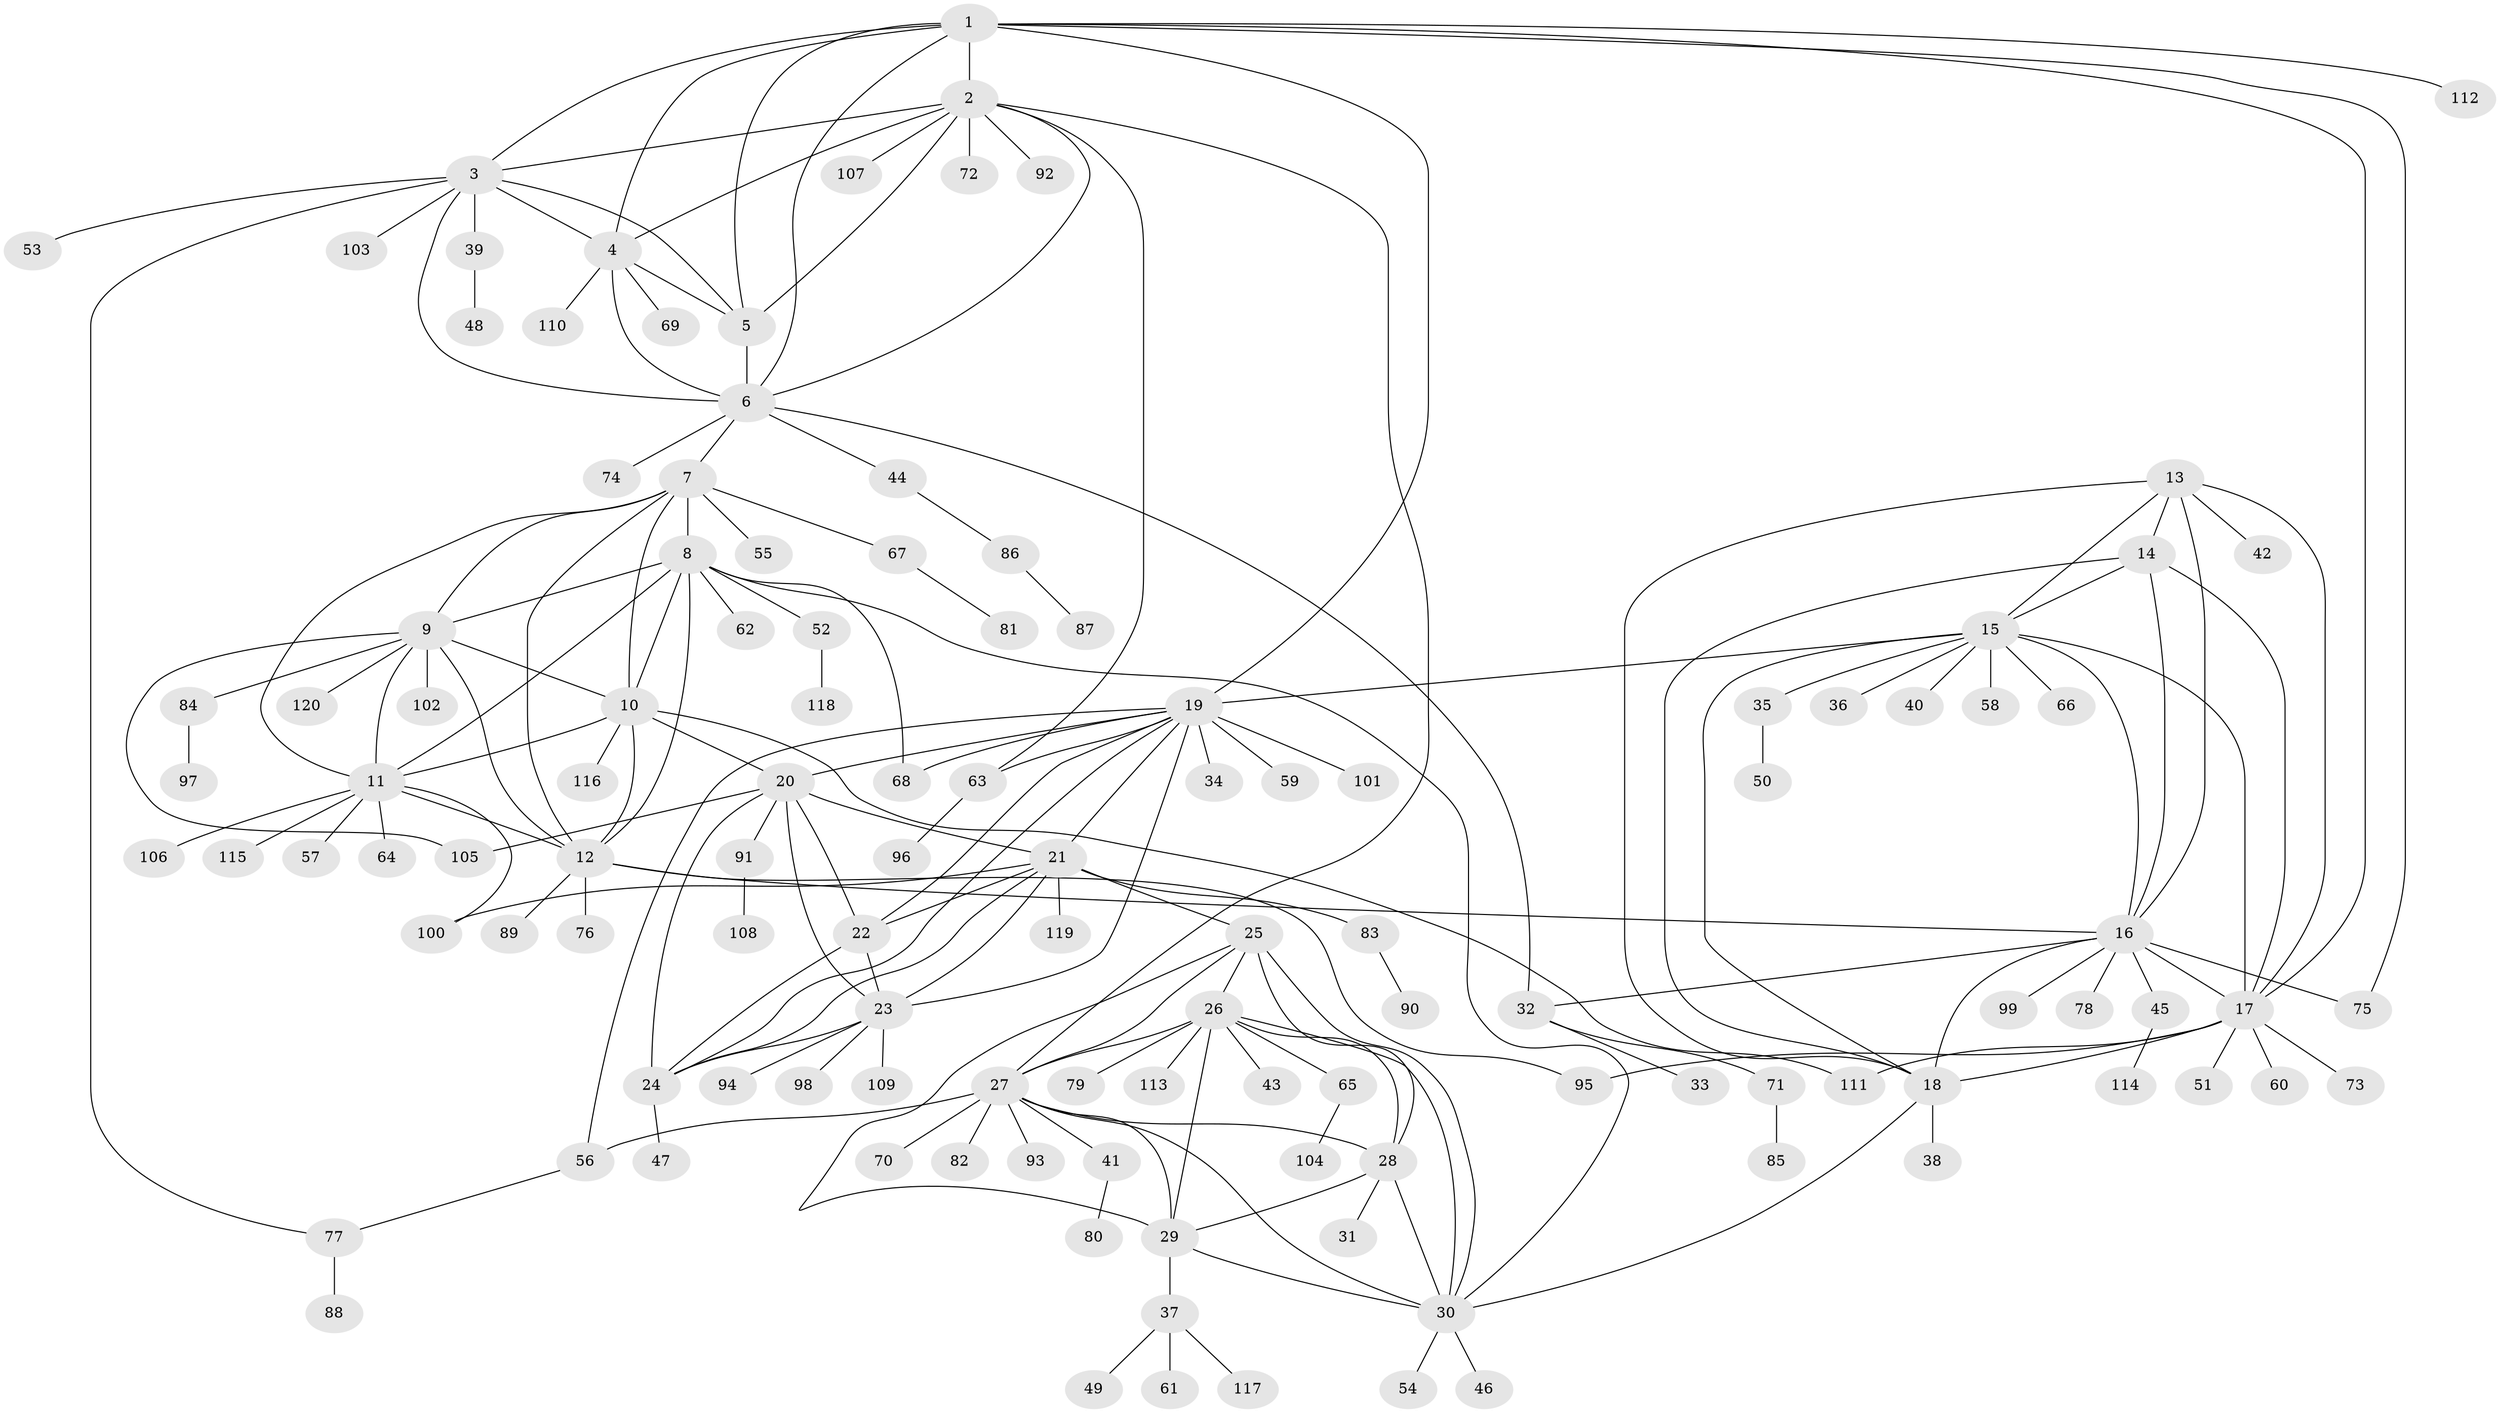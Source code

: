 // Generated by graph-tools (version 1.1) at 2025/37/03/09/25 02:37:12]
// undirected, 120 vertices, 185 edges
graph export_dot {
graph [start="1"]
  node [color=gray90,style=filled];
  1;
  2;
  3;
  4;
  5;
  6;
  7;
  8;
  9;
  10;
  11;
  12;
  13;
  14;
  15;
  16;
  17;
  18;
  19;
  20;
  21;
  22;
  23;
  24;
  25;
  26;
  27;
  28;
  29;
  30;
  31;
  32;
  33;
  34;
  35;
  36;
  37;
  38;
  39;
  40;
  41;
  42;
  43;
  44;
  45;
  46;
  47;
  48;
  49;
  50;
  51;
  52;
  53;
  54;
  55;
  56;
  57;
  58;
  59;
  60;
  61;
  62;
  63;
  64;
  65;
  66;
  67;
  68;
  69;
  70;
  71;
  72;
  73;
  74;
  75;
  76;
  77;
  78;
  79;
  80;
  81;
  82;
  83;
  84;
  85;
  86;
  87;
  88;
  89;
  90;
  91;
  92;
  93;
  94;
  95;
  96;
  97;
  98;
  99;
  100;
  101;
  102;
  103;
  104;
  105;
  106;
  107;
  108;
  109;
  110;
  111;
  112;
  113;
  114;
  115;
  116;
  117;
  118;
  119;
  120;
  1 -- 2;
  1 -- 3;
  1 -- 4;
  1 -- 5;
  1 -- 6;
  1 -- 17;
  1 -- 19;
  1 -- 75;
  1 -- 112;
  2 -- 3;
  2 -- 4;
  2 -- 5;
  2 -- 6;
  2 -- 27;
  2 -- 63;
  2 -- 72;
  2 -- 92;
  2 -- 107;
  3 -- 4;
  3 -- 5;
  3 -- 6;
  3 -- 39;
  3 -- 53;
  3 -- 77;
  3 -- 103;
  4 -- 5;
  4 -- 6;
  4 -- 69;
  4 -- 110;
  5 -- 6;
  6 -- 7;
  6 -- 32;
  6 -- 44;
  6 -- 74;
  7 -- 8;
  7 -- 9;
  7 -- 10;
  7 -- 11;
  7 -- 12;
  7 -- 55;
  7 -- 67;
  8 -- 9;
  8 -- 10;
  8 -- 11;
  8 -- 12;
  8 -- 30;
  8 -- 52;
  8 -- 62;
  8 -- 68;
  9 -- 10;
  9 -- 11;
  9 -- 12;
  9 -- 84;
  9 -- 102;
  9 -- 105;
  9 -- 120;
  10 -- 11;
  10 -- 12;
  10 -- 20;
  10 -- 111;
  10 -- 116;
  11 -- 12;
  11 -- 57;
  11 -- 64;
  11 -- 100;
  11 -- 106;
  11 -- 115;
  12 -- 16;
  12 -- 76;
  12 -- 89;
  12 -- 95;
  13 -- 14;
  13 -- 15;
  13 -- 16;
  13 -- 17;
  13 -- 18;
  13 -- 42;
  14 -- 15;
  14 -- 16;
  14 -- 17;
  14 -- 18;
  15 -- 16;
  15 -- 17;
  15 -- 18;
  15 -- 19;
  15 -- 35;
  15 -- 36;
  15 -- 40;
  15 -- 58;
  15 -- 66;
  16 -- 17;
  16 -- 18;
  16 -- 32;
  16 -- 45;
  16 -- 75;
  16 -- 78;
  16 -- 99;
  17 -- 18;
  17 -- 51;
  17 -- 60;
  17 -- 73;
  17 -- 95;
  17 -- 111;
  18 -- 30;
  18 -- 38;
  19 -- 20;
  19 -- 21;
  19 -- 22;
  19 -- 23;
  19 -- 24;
  19 -- 34;
  19 -- 56;
  19 -- 59;
  19 -- 63;
  19 -- 68;
  19 -- 101;
  20 -- 21;
  20 -- 22;
  20 -- 23;
  20 -- 24;
  20 -- 91;
  20 -- 105;
  21 -- 22;
  21 -- 23;
  21 -- 24;
  21 -- 25;
  21 -- 83;
  21 -- 100;
  21 -- 119;
  22 -- 23;
  22 -- 24;
  23 -- 24;
  23 -- 94;
  23 -- 98;
  23 -- 109;
  24 -- 47;
  25 -- 26;
  25 -- 27;
  25 -- 28;
  25 -- 29;
  25 -- 30;
  26 -- 27;
  26 -- 28;
  26 -- 29;
  26 -- 30;
  26 -- 43;
  26 -- 65;
  26 -- 79;
  26 -- 113;
  27 -- 28;
  27 -- 29;
  27 -- 30;
  27 -- 41;
  27 -- 56;
  27 -- 70;
  27 -- 82;
  27 -- 93;
  28 -- 29;
  28 -- 30;
  28 -- 31;
  29 -- 30;
  29 -- 37;
  30 -- 46;
  30 -- 54;
  32 -- 33;
  32 -- 71;
  35 -- 50;
  37 -- 49;
  37 -- 61;
  37 -- 117;
  39 -- 48;
  41 -- 80;
  44 -- 86;
  45 -- 114;
  52 -- 118;
  56 -- 77;
  63 -- 96;
  65 -- 104;
  67 -- 81;
  71 -- 85;
  77 -- 88;
  83 -- 90;
  84 -- 97;
  86 -- 87;
  91 -- 108;
}
